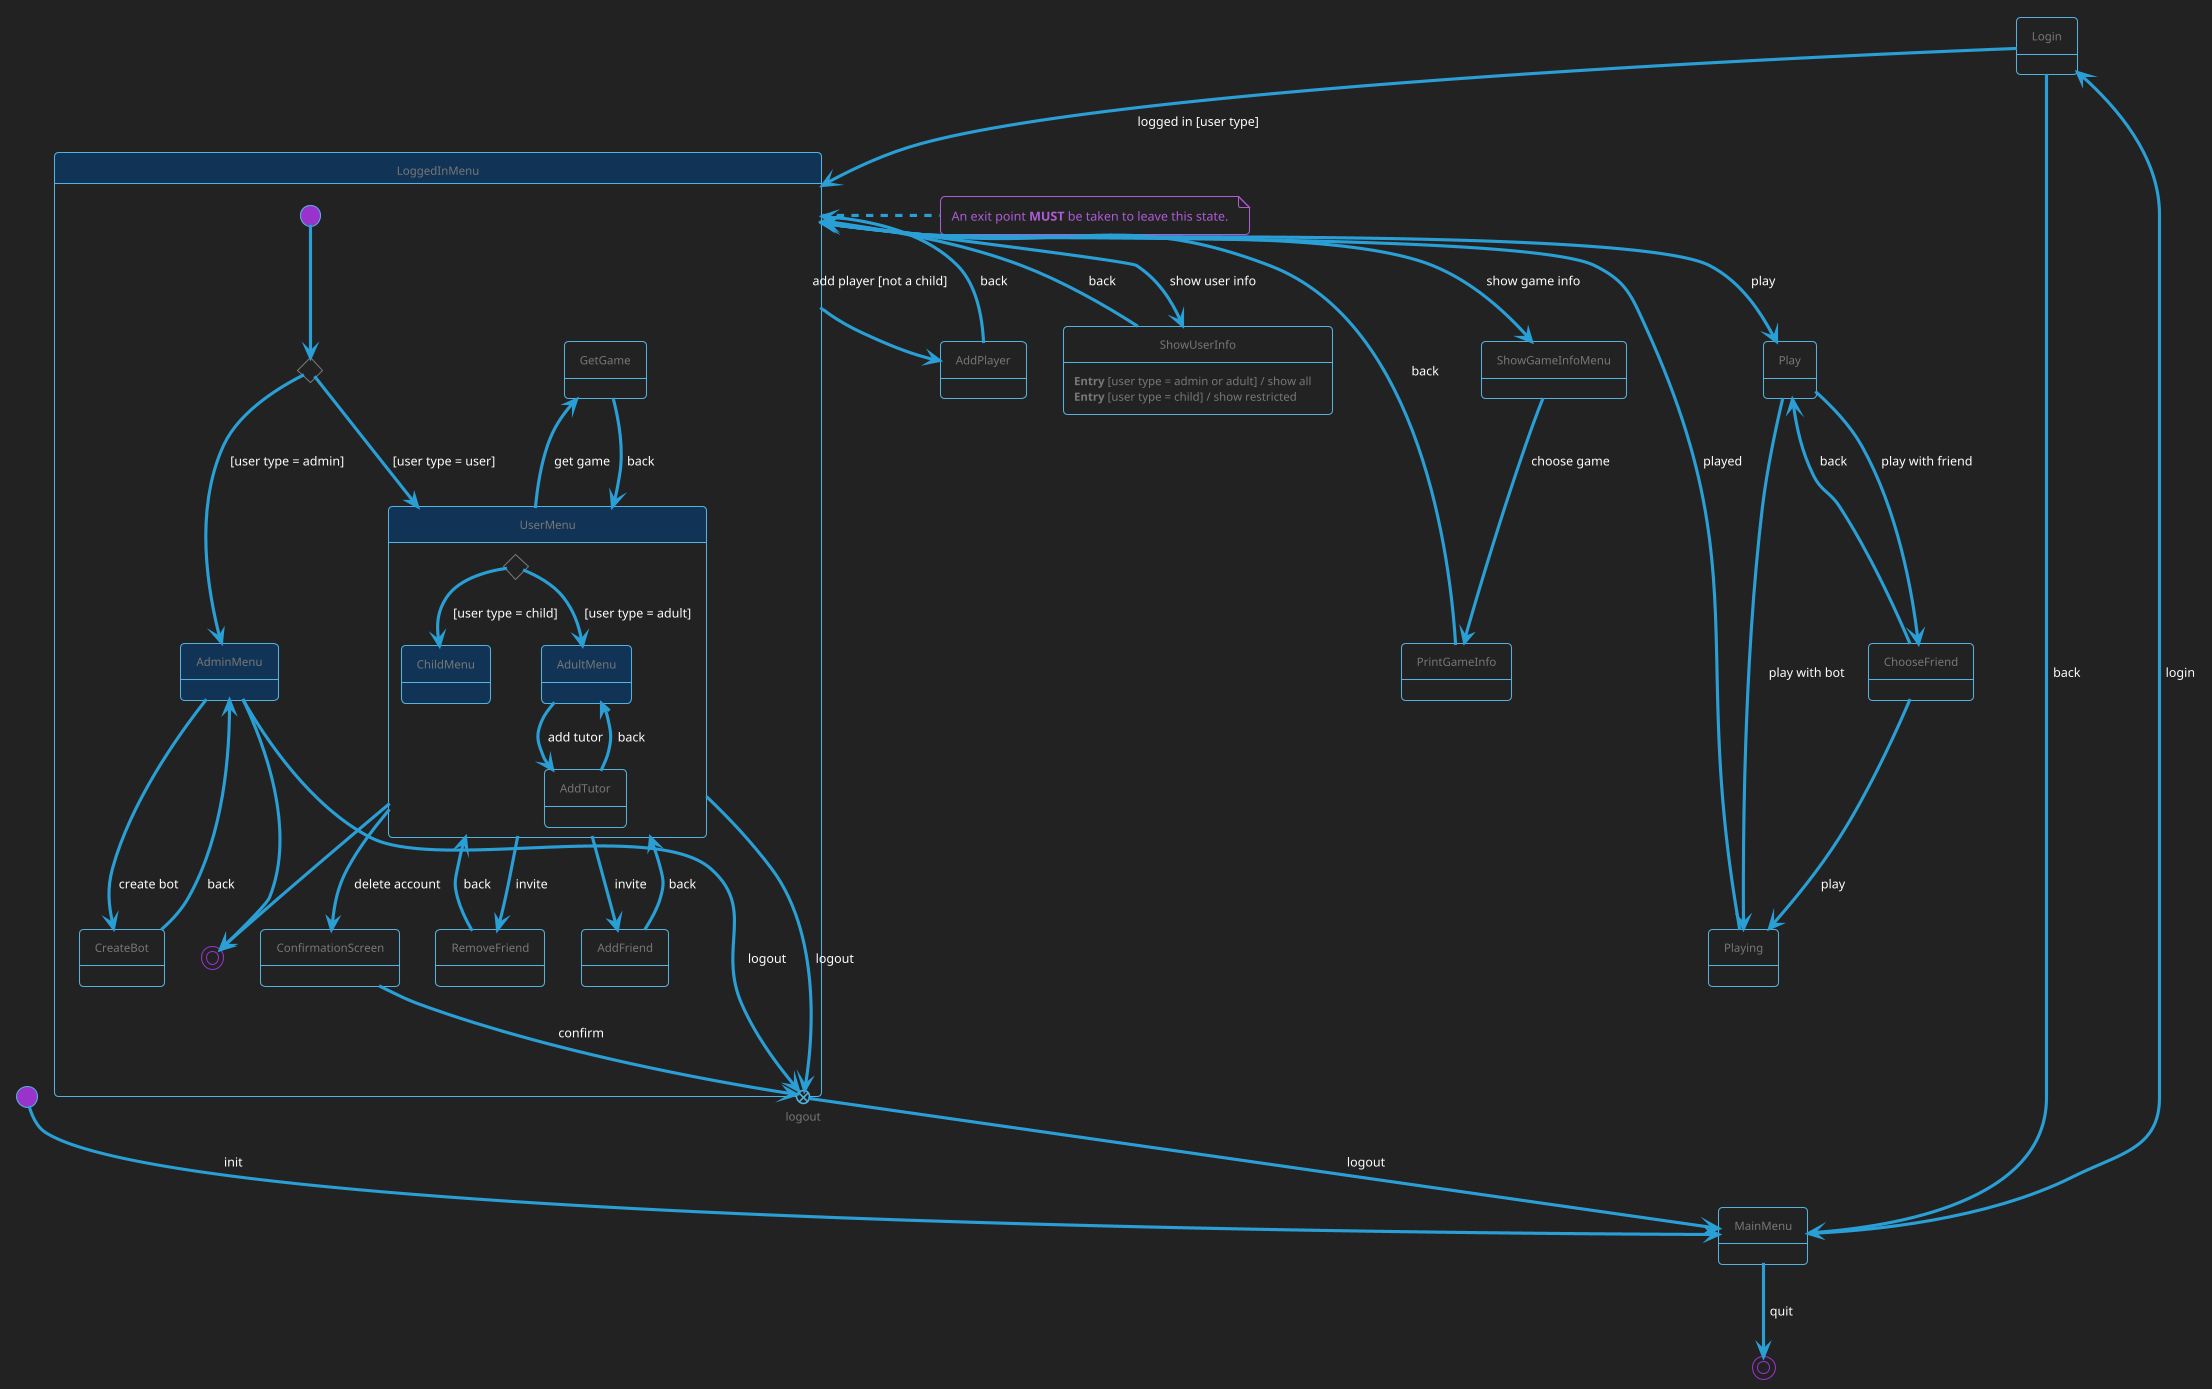 @startuml menu_state_machine
'MIT License
'
'Copyright (c) 2023 Picorims alias Charly Schmidt
'
'Permission is hereby granted, free of charge, to any person obtaining a copy
'of this software and associated documentation files (the "Software"), to deal
'in the Software without restriction, including without limitation the rights
'to use, copy, modify, merge, publish, distribute, sublicense, and/or sell
'copies of the Software, and to permit persons to whom the Software is
'furnished to do so, subject to the following conditions:
'
'The above copyright notice and this permission notice shall be included in all
'copies or substantial portions of the Software.
'
'THE SOFTWARE IS PROVIDED "AS IS", WITHOUT WARRANTY OF ANY KIND, EXPRESS OR
'IMPLIED, INCLUDING BUT NOT LIMITED TO THE WARRANTIES OF MERCHANTABILITY,
'FITNESS FOR A PARTICULAR PURPOSE AND NONINFRINGEMENT. IN NO EVENT SHALL THE
'AUTHORS OR COPYRIGHT HOLDERS BE LIABLE FOR ANY CLAIM, DAMAGES OR OTHER
'LIABILITY, WHETHER IN AN ACTION OF CONTRACT, TORT OR OTHERWISE, ARISING FROM,
'OUT OF OR IN CONNECTION WITH THE SOFTWARE OR THE USE OR OTHER DEALINGS IN THE
'SOFTWARE.

!theme cyborg-outline
skinparam BackgroundColor #222222

state ShowUserInfo
state ShowGameInfoMenu
state AddPlayer

[*] --> MainMenu: init

MainMenu --> Login: login
MainMenu --> [*]: quit

Login --> LoggedInMenu: logged in [user type]
Login --> MainMenu: back

state LoggedInMenu #113355 {
    state logout <<exitPoint>>

    state loginChoice <<choice>>
    [*] --> loginChoice
    loginChoice --> UserMenu: [user type = user]
    loginChoice --> AdminMenu: [user type = admin]

    state AdminMenu #113355
    AdminMenu --> logout: logout
    AdminMenu --> CreateBot: create bot
    AdminMenu --> [*]

    CreateBot --> AdminMenu: back

    state UserMenu #113355 {
        state userChoice <<choice>>
        userChoice --> ChildMenu: [user type = child]
        userChoice --> AdultMenu: [user type = adult]

        state ChildMenu #113355

        state AdultMenu #113355
        AdultMenu --> AddTutor: add tutor

        AddTutor --> AdultMenu: back
    }
    UserMenu --> AddFriend: invite
    UserMenu --> RemoveFriend: invite
    UserMenu -up-> GetGame: get game
    UserMenu --> logout: logout
    UserMenu --> ConfirmationScreen: delete account
    UserMenu --> [*]

    ConfirmationScreen --> logout: confirm

    GetGame --> UserMenu: back

    AddFriend --> UserMenu: back

    RemoveFriend --> UserMenu: back
}
logout --> MainMenu: logout
LoggedInMenu --> ShowUserInfo: show user info
LoggedInMenu --> ShowGameInfoMenu: show game info
LoggedInMenu --> AddPlayer: add player [not a child]
LoggedInMenu --> Play: play

note right of LoggedInMenu
    An exit point <b>MUST</b> be taken to leave this state.
end note

ShowUserInfo: <b>Entry</b> [user type = admin or adult] / show all
ShowUserInfo: <b>Entry</b> [user type = child] / show restricted
ShowUserInfo --> LoggedInMenu: back

ShowGameInfoMenu --> PrintGameInfo: choose game

PrintGameInfo --> LoggedInMenu: back

AddPlayer --> LoggedInMenu: back

Play --> ChooseFriend: play with friend
Play --> Playing: play with bot

ChooseFriend --> Playing: play
ChooseFriend --> Play: back

Playing --> LoggedInMenu: played

@enduml